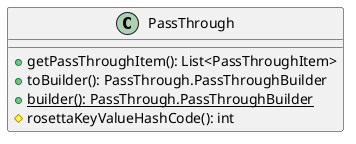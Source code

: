 @startuml

    class PassThrough [[PassThrough.html]] {
        +getPassThroughItem(): List<PassThroughItem>
        +toBuilder(): PassThrough.PassThroughBuilder
        {static} +builder(): PassThrough.PassThroughBuilder
        #rosettaKeyValueHashCode(): int
    }

@enduml
